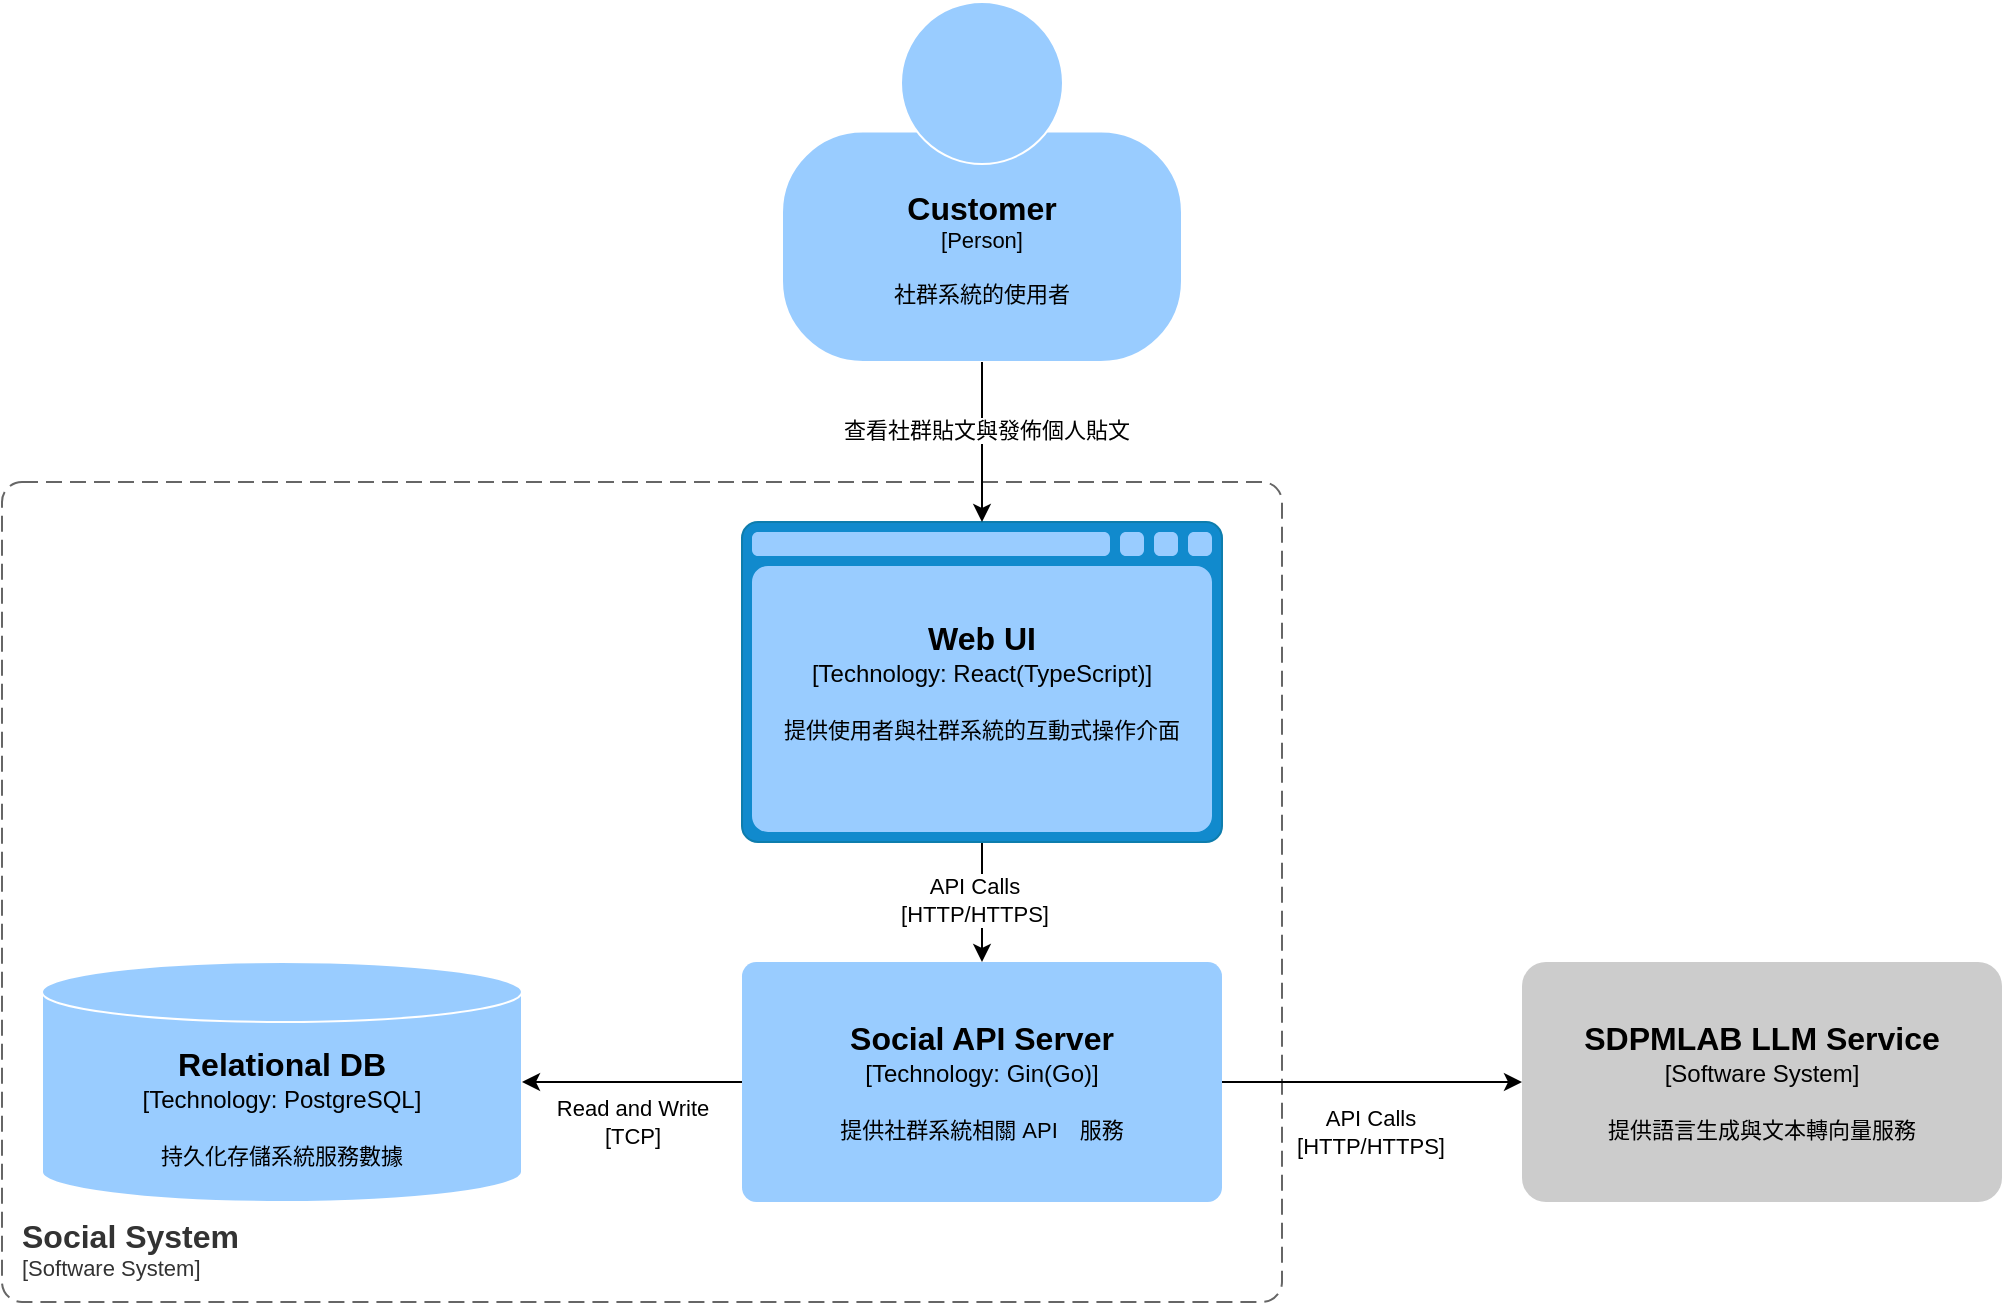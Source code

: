<mxfile>
    <diagram id="PbsMmPjQBQPfxZd2QchS" name="c4-container">
        <mxGraphModel dx="270" dy="1758" grid="1" gridSize="10" guides="1" tooltips="1" connect="1" arrows="1" fold="1" page="1" pageScale="1" pageWidth="850" pageHeight="1100" math="0" shadow="0">
            <root>
                <mxCell id="0"/>
                <mxCell id="1" parent="0"/>
                <object placeholders="1" c4Name="Social System" c4Type="SystemScopeBoundary" c4Application="Software System" label="&lt;font style=&quot;font-size: 16px&quot;&gt;&lt;b&gt;&lt;div style=&quot;text-align: left&quot;&gt;%c4Name%&lt;/div&gt;&lt;/b&gt;&lt;/font&gt;&lt;div style=&quot;text-align: left&quot;&gt;[%c4Application%]&lt;/div&gt;" id="Whc_xYzW9EuP3trF1yJi-1">
                    <mxCell style="rounded=1;fontSize=11;whiteSpace=wrap;html=1;dashed=1;arcSize=20;fillColor=none;strokeColor=#666666;fontColor=#333333;labelBackgroundColor=none;align=left;verticalAlign=bottom;labelBorderColor=none;spacingTop=0;spacing=10;dashPattern=8 4;metaEdit=1;rotatable=0;perimeter=rectanglePerimeter;noLabel=0;labelPadding=0;allowArrows=0;connectable=0;expand=0;recursiveResize=0;editable=1;pointerEvents=0;absoluteArcSize=1;points=[[0.25,0,0],[0.5,0,0],[0.75,0,0],[1,0.25,0],[1,0.5,0],[1,0.75,0],[0.75,1,0],[0.5,1,0],[0.25,1,0],[0,0.75,0],[0,0.5,0],[0,0.25,0]];" parent="1" vertex="1">
                        <mxGeometry x="890" y="-100" width="640" height="410" as="geometry"/>
                    </mxCell>
                </object>
                <mxCell id="Whc_xYzW9EuP3trF1yJi-2" style="edgeStyle=none;html=1;" parent="1" source="Whc_xYzW9EuP3trF1yJi-4" target="Whc_xYzW9EuP3trF1yJi-6" edge="1">
                    <mxGeometry relative="1" as="geometry"/>
                </mxCell>
                <mxCell id="Whc_xYzW9EuP3trF1yJi-3" value="&lt;div&gt;API Calls&lt;/div&gt;&lt;span style=&quot;color: rgb(0, 0, 0);&quot;&gt;[HTTP/HTTPS]&lt;/span&gt;" style="edgeLabel;html=1;align=center;verticalAlign=middle;resizable=0;points=[];" parent="Whc_xYzW9EuP3trF1yJi-2" vertex="1" connectable="0">
                    <mxGeometry x="-0.042" y="-4" relative="1" as="geometry">
                        <mxPoint as="offset"/>
                    </mxGeometry>
                </mxCell>
                <object c4Name="Web UI" c4Type="Technology" c4Technology="React(TypeScript)" c4Description="提供使用者與社群系統的互動式操作介面" label="&lt;font style=&quot;font-size: 16px&quot;&gt;&lt;b&gt;%c4Name%&lt;/b&gt;&lt;/font&gt;&lt;div&gt;[%c4Type%:&amp;nbsp;%c4Technology%]&lt;/div&gt;&lt;br&gt;&lt;div&gt;&lt;font style=&quot;font-size: 11px&quot;&gt;&lt;font&gt;%c4Description%&lt;/font&gt;&lt;/font&gt;&lt;/div&gt;" placeholders="1" id="Whc_xYzW9EuP3trF1yJi-4">
                    <mxCell style="shape=mxgraph.c4.webBrowserContainer2;whiteSpace=wrap;html=1;boundedLbl=1;rounded=0;labelBackgroundColor=none;strokeColor=#FFFFFF;fillColor=light-dark(#99CCFF,#CCE5FF);strokeColor=#118ACD;strokeColor2=#0E7DAD;fontSize=12;fontColor=default;align=center;metaEdit=1;points=[[0.5,0,0],[1,0.25,0],[1,0.5,0],[1,0.75,0],[0.5,1,0],[0,0.75,0],[0,0.5,0],[0,0.25,0]];resizable=0;" parent="1" vertex="1">
                        <mxGeometry x="1260" y="-80" width="240" height="160" as="geometry"/>
                    </mxCell>
                </object>
                <object placeholders="1" c4Name="Customer" c4Type="Person" c4Description="社群系統的使用者" label="&lt;font style=&quot;font-size: 16px&quot;&gt;&lt;b&gt;%c4Name%&lt;/b&gt;&lt;/font&gt;&lt;div&gt;[%c4Type%]&lt;/div&gt;&lt;br&gt;&lt;div&gt;&lt;font style=&quot;font-size: 11px&quot;&gt;&lt;font&gt;%c4Description%&lt;/font&gt;&lt;/font&gt;&lt;/div&gt;" id="Whc_xYzW9EuP3trF1yJi-5">
                    <mxCell style="html=1;fontSize=11;dashed=0;whiteSpace=wrap;fillColor=light-dark(#99CCFF,#FFFFFF);strokeColor=#FFFFFF;fontColor=default;shape=mxgraph.c4.person2;align=center;metaEdit=1;points=[[0.5,0,0],[1,0.5,0],[1,0.75,0],[0.75,1,0],[0.5,1,0],[0.25,1,0],[0,0.75,0],[0,0.5,0]];resizable=0;labelBorderColor=none;textShadow=0;labelBackgroundColor=none;" parent="1" vertex="1">
                        <mxGeometry x="1280" y="-340" width="200" height="180" as="geometry"/>
                    </mxCell>
                </object>
                <object placeholders="1" c4Name="Social API Server" c4Type="Technology" c4Technology="Gin(Go)" c4Description="提供社群系統相關 API　服務" label="&lt;font style=&quot;font-size: 16px&quot;&gt;&lt;b&gt;%c4Name%&lt;/b&gt;&lt;/font&gt;&lt;div&gt;[%c4Type%: %c4Technology%]&lt;/div&gt;&lt;br&gt;&lt;div&gt;&lt;font style=&quot;font-size: 11px&quot;&gt;%c4Description%&lt;/font&gt;&lt;/div&gt;" id="Whc_xYzW9EuP3trF1yJi-6">
                    <mxCell style="rounded=1;whiteSpace=wrap;html=1;labelBackgroundColor=none;fillColor=#99CCFF;fontColor=default;align=center;arcSize=6;strokeColor=none;metaEdit=1;resizable=0;points=[[0.25,0,0],[0.5,0,0],[0.75,0,0],[1,0.25,0],[1,0.5,0],[1,0.75,0],[0.75,1,0],[0.5,1,0],[0.25,1,0],[0,0.75,0],[0,0.5,0],[0,0.25,0]];" parent="1" vertex="1">
                        <mxGeometry x="1260" y="140" width="240" height="120" as="geometry"/>
                    </mxCell>
                </object>
                <object placeholders="1" c4Name="Relational DB" c4Type="Technology" c4Technology="PostgreSQL" c4Description="持久化存儲系統服務數據" label="&lt;font style=&quot;font-size: 16px&quot;&gt;&lt;b&gt;%c4Name%&lt;/b&gt;&lt;/font&gt;&lt;div&gt;[%c4Type%:&amp;nbsp;%c4Technology%]&lt;/div&gt;&lt;br&gt;&lt;div&gt;&lt;font style=&quot;font-size: 11px&quot;&gt;&lt;font&gt;%c4Description%&lt;/font&gt;&lt;/font&gt;&lt;/div&gt;" id="Whc_xYzW9EuP3trF1yJi-7">
                    <mxCell style="shape=cylinder3;size=15;whiteSpace=wrap;html=1;boundedLbl=1;rounded=0;labelBackgroundColor=none;fillColor=#99CCFF;fontSize=12;fontColor=default;align=center;strokeColor=#FFFFFF;metaEdit=1;points=[[0.5,0,0],[1,0.25,0],[1,0.5,0],[1,0.75,0],[0.5,1,0],[0,0.75,0],[0,0.5,0],[0,0.25,0]];resizable=0;" parent="1" vertex="1">
                        <mxGeometry x="910" y="140" width="240" height="120" as="geometry"/>
                    </mxCell>
                </object>
                <object placeholders="1" c4Name="SDPMLAB LLM Service" c4Type="Software System" c4Description="提供語言生成與文本轉向量服務" label="&lt;font style=&quot;font-size: 16px&quot;&gt;&lt;b&gt;%c4Name%&lt;/b&gt;&lt;/font&gt;&lt;div&gt;[%c4Type%]&lt;/div&gt;&lt;br&gt;&lt;div&gt;&lt;font style=&quot;font-size: 11px&quot;&gt;&lt;font&gt;%c4Description%&lt;/font&gt;&lt;/font&gt;&lt;/div&gt;" id="Whc_xYzW9EuP3trF1yJi-8">
                    <mxCell style="rounded=1;whiteSpace=wrap;html=1;labelBackgroundColor=none;fillColor=#CCCCCC;fontColor=default;align=center;arcSize=10;strokeColor=none;metaEdit=1;resizable=0;points=[[0.25,0,0],[0.5,0,0],[0.75,0,0],[1,0.25,0],[1,0.5,0],[1,0.75,0],[0.75,1,0],[0.5,1,0],[0.25,1,0],[0,0.75,0],[0,0.5,0],[0,0.25,0]];" parent="1" vertex="1">
                        <mxGeometry x="1650" y="140" width="240" height="120" as="geometry"/>
                    </mxCell>
                </object>
                <mxCell id="Whc_xYzW9EuP3trF1yJi-9" style="edgeStyle=none;html=1;entryX=0;entryY=0.5;entryDx=0;entryDy=0;entryPerimeter=0;" parent="1" source="Whc_xYzW9EuP3trF1yJi-6" target="Whc_xYzW9EuP3trF1yJi-8" edge="1">
                    <mxGeometry relative="1" as="geometry"/>
                </mxCell>
                <mxCell id="Whc_xYzW9EuP3trF1yJi-10" value="&lt;div&gt;API Calls&lt;/div&gt;&lt;span style=&quot;color: rgb(0, 0, 0);&quot;&gt;[HTTP/HTTPS]&lt;/span&gt;" style="edgeLabel;html=1;align=center;verticalAlign=middle;resizable=0;points=[];" parent="Whc_xYzW9EuP3trF1yJi-9" vertex="1" connectable="0">
                    <mxGeometry x="-0.258" y="-2" relative="1" as="geometry">
                        <mxPoint x="18" y="23" as="offset"/>
                    </mxGeometry>
                </mxCell>
                <mxCell id="Whc_xYzW9EuP3trF1yJi-11" style="edgeStyle=none;html=1;entryX=1;entryY=0.5;entryDx=0;entryDy=0;entryPerimeter=0;" parent="1" source="Whc_xYzW9EuP3trF1yJi-6" target="Whc_xYzW9EuP3trF1yJi-7" edge="1">
                    <mxGeometry relative="1" as="geometry"/>
                </mxCell>
                <mxCell id="Whc_xYzW9EuP3trF1yJi-12" value="&lt;div&gt;Read and Write&lt;/div&gt;&lt;span style=&quot;color: rgb(0, 0, 0);&quot;&gt;[TCP]&lt;/span&gt;" style="edgeLabel;html=1;align=center;verticalAlign=middle;resizable=0;points=[];" parent="Whc_xYzW9EuP3trF1yJi-11" vertex="1" connectable="0">
                    <mxGeometry x="-0.021" y="4" relative="1" as="geometry">
                        <mxPoint x="-1" y="16" as="offset"/>
                    </mxGeometry>
                </mxCell>
                <mxCell id="Whc_xYzW9EuP3trF1yJi-13" style="edgeStyle=none;html=1;entryX=0.5;entryY=0;entryDx=0;entryDy=0;entryPerimeter=0;" parent="1" source="Whc_xYzW9EuP3trF1yJi-5" target="Whc_xYzW9EuP3trF1yJi-4" edge="1">
                    <mxGeometry relative="1" as="geometry"/>
                </mxCell>
                <mxCell id="Whc_xYzW9EuP3trF1yJi-14" value="查看社群貼文與發佈個人貼文" style="edgeLabel;html=1;align=center;verticalAlign=middle;resizable=0;points=[];" parent="Whc_xYzW9EuP3trF1yJi-13" vertex="1" connectable="0">
                    <mxGeometry x="-0.14" y="2" relative="1" as="geometry">
                        <mxPoint y="-1" as="offset"/>
                    </mxGeometry>
                </mxCell>
            </root>
        </mxGraphModel>
    </diagram>
    <diagram id="ApXefDYB7oNisbSgUvdr" name="Page-1">
        <mxGraphModel dx="1282" dy="1825" grid="1" gridSize="10" guides="1" tooltips="1" connect="1" arrows="1" fold="1" page="1" pageScale="1" pageWidth="850" pageHeight="1100" math="0" shadow="0">
            <root>
                <mxCell id="0"/>
                <mxCell id="1" parent="0"/>
                <mxCell id="5" value="" style="rounded=1;whiteSpace=wrap;html=1;arcSize=3;dashed=1;" parent="1" vertex="1">
                    <mxGeometry x="50" y="240" width="450" height="300" as="geometry"/>
                </mxCell>
                <mxCell id="15" style="edgeStyle=none;html=1;" edge="1" parent="1" source="7" target="8">
                    <mxGeometry relative="1" as="geometry"/>
                </mxCell>
                <mxCell id="17" value="&lt;div&gt;API Calls&lt;/div&gt;[HTTP/HTTPS]" style="edgeLabel;html=1;align=center;verticalAlign=middle;resizable=0;points=[];" vertex="1" connectable="0" parent="15">
                    <mxGeometry x="0.03" y="2" relative="1" as="geometry">
                        <mxPoint x="-2" y="-1" as="offset"/>
                    </mxGeometry>
                </mxCell>
                <mxCell id="7" value="&lt;b&gt;Web UI&lt;/b&gt;&lt;div&gt;[React(Typescript)]&lt;br&gt;&lt;br&gt;&lt;/div&gt;&lt;div&gt;提供使用者社交系統，前端網頁互動式操作介面&lt;/div&gt;" style="rounded=1;whiteSpace=wrap;html=1;arcSize=8;" parent="1" vertex="1">
                    <mxGeometry x="290" y="290" width="180" height="90" as="geometry"/>
                </mxCell>
                <mxCell id="12" style="edgeStyle=none;html=1;entryX=0;entryY=0.5;entryDx=0;entryDy=0;" parent="1" source="8" target="11" edge="1">
                    <mxGeometry relative="1" as="geometry"/>
                </mxCell>
                <mxCell id="13" value="&lt;div&gt;API Calls&lt;/div&gt;[HTTP/HTTPS]" style="edgeLabel;html=1;align=center;verticalAlign=middle;resizable=0;points=[];" parent="12" vertex="1" connectable="0">
                    <mxGeometry x="-0.186" y="-1" relative="1" as="geometry">
                        <mxPoint x="5" y="14" as="offset"/>
                    </mxGeometry>
                </mxCell>
                <mxCell id="14" style="edgeStyle=none;html=1;" edge="1" parent="1" source="8" target="9">
                    <mxGeometry relative="1" as="geometry"/>
                </mxCell>
                <mxCell id="16" value="&lt;div&gt;Read and Write&lt;/div&gt;[TCP]" style="edgeLabel;html=1;align=center;verticalAlign=middle;resizable=0;points=[];" vertex="1" connectable="0" parent="14">
                    <mxGeometry x="-0.011" y="2" relative="1" as="geometry">
                        <mxPoint y="13" as="offset"/>
                    </mxGeometry>
                </mxCell>
                <mxCell id="8" value="&lt;b&gt;API Server&lt;/b&gt;&lt;br&gt;&lt;div&gt;[Gin(Go)]&lt;/div&gt;&lt;div&gt;&lt;br&gt;&lt;/div&gt;&lt;div&gt;提供社交系統 API 服務與資料庫訪問&lt;/div&gt;" style="rounded=1;whiteSpace=wrap;html=1;arcSize=12;" parent="1" vertex="1">
                    <mxGeometry x="290" y="440" width="180" height="80" as="geometry"/>
                </mxCell>
                <mxCell id="9" value="&lt;div&gt;&lt;b&gt;Related DB&lt;/b&gt;&lt;/div&gt;[PostgreSQL]&lt;div&gt;&lt;br&gt;&lt;/div&gt;&lt;div&gt;持久化存儲系統服務數據&lt;/div&gt;" style="shape=cylinder3;whiteSpace=wrap;html=1;boundedLbl=1;backgroundOutline=1;size=10.8;" parent="1" vertex="1">
                    <mxGeometry x="70" y="430" width="120" height="100" as="geometry"/>
                </mxCell>
                <mxCell id="10" value="&lt;b&gt;Social System&lt;/b&gt;&lt;div&gt;[Software Sysstem]&lt;/div&gt;" style="text;html=1;align=center;verticalAlign=middle;whiteSpace=wrap;rounded=0;" parent="1" vertex="1">
                    <mxGeometry x="215" y="250" width="120" height="30" as="geometry"/>
                </mxCell>
                <mxCell id="11" value="&lt;b&gt;LLM API System&lt;/b&gt;&lt;div&gt;[Software System]&lt;/div&gt;&lt;div&gt;&lt;br&gt;&lt;/div&gt;&lt;div&gt;提供語言生成與文本轉向量服務&lt;/div&gt;" style="rounded=1;whiteSpace=wrap;html=1;arcSize=8;" parent="1" vertex="1">
                    <mxGeometry x="590" y="438.75" width="190" height="82.5" as="geometry"/>
                </mxCell>
                <object placeholders="1" c4Name="Social System" c4Type="SystemScopeBoundary" c4Application="Software System" label="&lt;font style=&quot;font-size: 16px&quot;&gt;&lt;b&gt;&lt;div style=&quot;text-align: left&quot;&gt;%c4Name%&lt;/div&gt;&lt;/b&gt;&lt;/font&gt;&lt;div style=&quot;text-align: left&quot;&gt;[%c4Application%]&lt;/div&gt;" id="21">
                    <mxCell style="rounded=1;fontSize=11;whiteSpace=wrap;html=1;dashed=1;arcSize=20;fillColor=none;strokeColor=#666666;fontColor=#333333;labelBackgroundColor=none;align=left;verticalAlign=bottom;labelBorderColor=none;spacingTop=0;spacing=10;dashPattern=8 4;metaEdit=1;rotatable=0;perimeter=rectanglePerimeter;noLabel=0;labelPadding=0;allowArrows=0;connectable=0;expand=0;recursiveResize=0;editable=1;pointerEvents=0;absoluteArcSize=1;points=[[0.25,0,0],[0.5,0,0],[0.75,0,0],[1,0.25,0],[1,0.5,0],[1,0.75,0],[0.75,1,0],[0.5,1,0],[0.25,1,0],[0,0.75,0],[0,0.5,0],[0,0.25,0]];" vertex="1" parent="1">
                        <mxGeometry x="890" y="-100" width="640" height="410" as="geometry"/>
                    </mxCell>
                </object>
                <mxCell id="30" style="edgeStyle=none;html=1;" edge="1" parent="1" source="23" target="25">
                    <mxGeometry relative="1" as="geometry"/>
                </mxCell>
                <mxCell id="31" value="&lt;div&gt;API Calls&lt;/div&gt;&lt;span style=&quot;color: rgb(0, 0, 0);&quot;&gt;[HTTP/HTTPS]&lt;/span&gt;" style="edgeLabel;html=1;align=center;verticalAlign=middle;resizable=0;points=[];" vertex="1" connectable="0" parent="30">
                    <mxGeometry x="-0.042" y="-4" relative="1" as="geometry">
                        <mxPoint as="offset"/>
                    </mxGeometry>
                </mxCell>
                <object c4Name="Web UI" c4Type="Technology" c4Technology="React(TypeScript)" c4Description="提供使用者與社群系統的互動式操作介面" label="&lt;font style=&quot;font-size: 16px&quot;&gt;&lt;b&gt;%c4Name%&lt;/b&gt;&lt;/font&gt;&lt;div&gt;[%c4Type%:&amp;nbsp;%c4Technology%]&lt;/div&gt;&lt;br&gt;&lt;div&gt;&lt;font style=&quot;font-size: 11px&quot;&gt;&lt;font&gt;%c4Description%&lt;/font&gt;&lt;/font&gt;&lt;/div&gt;" placeholders="1" id="23">
                    <mxCell style="shape=mxgraph.c4.webBrowserContainer2;whiteSpace=wrap;html=1;boundedLbl=1;rounded=0;labelBackgroundColor=none;strokeColor=#FFFFFF;fillColor=light-dark(#99CCFF,#CCE5FF);strokeColor=#118ACD;strokeColor2=#0E7DAD;fontSize=12;fontColor=default;align=center;metaEdit=1;points=[[0.5,0,0],[1,0.25,0],[1,0.5,0],[1,0.75,0],[0.5,1,0],[0,0.75,0],[0,0.5,0],[0,0.25,0]];resizable=0;" vertex="1" parent="1">
                        <mxGeometry x="1260" y="-80" width="240" height="160" as="geometry"/>
                    </mxCell>
                </object>
                <object placeholders="1" c4Name="Customer" c4Type="Person" c4Description="社群系統的使用者" label="&lt;font style=&quot;font-size: 16px&quot;&gt;&lt;b&gt;%c4Name%&lt;/b&gt;&lt;/font&gt;&lt;div&gt;[%c4Type%]&lt;/div&gt;&lt;br&gt;&lt;div&gt;&lt;font style=&quot;font-size: 11px&quot;&gt;&lt;font&gt;%c4Description%&lt;/font&gt;&lt;/font&gt;&lt;/div&gt;" id="24">
                    <mxCell style="html=1;fontSize=11;dashed=0;whiteSpace=wrap;fillColor=light-dark(#99CCFF,#FFFFFF);strokeColor=none;fontColor=#FFFFFF;shape=mxgraph.c4.person2;align=center;metaEdit=1;points=[[0.5,0,0],[1,0.5,0],[1,0.75,0],[0.75,1,0],[0.5,1,0],[0.25,1,0],[0,0.75,0],[0,0.5,0]];resizable=0;labelBorderColor=none;textShadow=0;labelBackgroundColor=none;" vertex="1" parent="1">
                        <mxGeometry x="1280" y="-360" width="200" height="180" as="geometry"/>
                    </mxCell>
                </object>
                <object placeholders="1" c4Name="API Server" c4Type="Technology" c4Technology="Gin(Go)" c4Description="提供社群系統相關 API　服務" label="&lt;font style=&quot;font-size: 16px&quot;&gt;&lt;b&gt;%c4Name%&lt;/b&gt;&lt;/font&gt;&lt;div&gt;[%c4Type%: %c4Technology%]&lt;/div&gt;&lt;br&gt;&lt;div&gt;&lt;font style=&quot;font-size: 11px&quot;&gt;%c4Description%&lt;/font&gt;&lt;/div&gt;" id="25">
                    <mxCell style="rounded=1;whiteSpace=wrap;html=1;labelBackgroundColor=none;fillColor=#99CCFF;fontColor=#ffffff;align=center;arcSize=6;strokeColor=none;metaEdit=1;resizable=0;points=[[0.25,0,0],[0.5,0,0],[0.75,0,0],[1,0.25,0],[1,0.5,0],[1,0.75,0],[0.75,1,0],[0.5,1,0],[0.25,1,0],[0,0.75,0],[0,0.5,0],[0,0.25,0]];" vertex="1" parent="1">
                        <mxGeometry x="1260" y="140" width="240" height="120" as="geometry"/>
                    </mxCell>
                </object>
                <object placeholders="1" c4Name="Relational DB" c4Type="Technology" c4Technology="PostgreSQL" c4Description="持久化存儲系統服務數據" label="&lt;font style=&quot;font-size: 16px&quot;&gt;&lt;b&gt;%c4Name%&lt;/b&gt;&lt;/font&gt;&lt;div&gt;[%c4Type%:&amp;nbsp;%c4Technology%]&lt;/div&gt;&lt;br&gt;&lt;div&gt;&lt;font style=&quot;font-size: 11px&quot;&gt;&lt;font&gt;%c4Description%&lt;/font&gt;&lt;/font&gt;&lt;/div&gt;" id="26">
                    <mxCell style="shape=cylinder3;size=15;whiteSpace=wrap;html=1;boundedLbl=1;rounded=0;labelBackgroundColor=none;fillColor=#99CCFF;fontSize=12;fontColor=default;align=center;strokeColor=#FFFFFF;metaEdit=1;points=[[0.5,0,0],[1,0.25,0],[1,0.5,0],[1,0.75,0],[0.5,1,0],[0,0.75,0],[0,0.5,0],[0,0.25,0]];resizable=0;" vertex="1" parent="1">
                        <mxGeometry x="910" y="140" width="240" height="120" as="geometry"/>
                    </mxCell>
                </object>
                <object placeholders="1" c4Name="LLM API System" c4Type="Software System" c4Description="提供語言生成與文本轉向量服務" label="&lt;font style=&quot;font-size: 16px&quot;&gt;&lt;b&gt;%c4Name%&lt;/b&gt;&lt;/font&gt;&lt;div&gt;[%c4Type%]&lt;/div&gt;&lt;br&gt;&lt;div&gt;&lt;font style=&quot;font-size: 11px&quot;&gt;&lt;font&gt;%c4Description%&lt;/font&gt;&lt;/font&gt;&lt;/div&gt;" id="27">
                    <mxCell style="rounded=1;whiteSpace=wrap;html=1;labelBackgroundColor=none;fillColor=#CCCCCC;fontColor=default;align=center;arcSize=10;strokeColor=none;metaEdit=1;resizable=0;points=[[0.25,0,0],[0.5,0,0],[0.75,0,0],[1,0.25,0],[1,0.5,0],[1,0.75,0],[0.75,1,0],[0.5,1,0],[0.25,1,0],[0,0.75,0],[0,0.5,0],[0,0.25,0]];" vertex="1" parent="1">
                        <mxGeometry x="1670" y="140" width="240" height="120" as="geometry"/>
                    </mxCell>
                </object>
                <mxCell id="28" style="edgeStyle=none;html=1;entryX=0;entryY=0.5;entryDx=0;entryDy=0;entryPerimeter=0;" edge="1" parent="1" source="25" target="27">
                    <mxGeometry relative="1" as="geometry"/>
                </mxCell>
                <mxCell id="29" value="&lt;div&gt;API Calls&lt;/div&gt;&lt;span style=&quot;color: rgb(0, 0, 0);&quot;&gt;[HTTP/HTTPS]&lt;/span&gt;" style="edgeLabel;html=1;align=center;verticalAlign=middle;resizable=0;points=[];" vertex="1" connectable="0" parent="28">
                    <mxGeometry x="-0.258" y="-2" relative="1" as="geometry">
                        <mxPoint x="18" y="23" as="offset"/>
                    </mxGeometry>
                </mxCell>
                <mxCell id="32" style="edgeStyle=none;html=1;entryX=1;entryY=0.5;entryDx=0;entryDy=0;entryPerimeter=0;" edge="1" parent="1" source="25" target="26">
                    <mxGeometry relative="1" as="geometry"/>
                </mxCell>
                <mxCell id="34" value="&lt;div&gt;Read and Write&lt;/div&gt;&lt;span style=&quot;color: rgb(0, 0, 0);&quot;&gt;[TCP]&lt;/span&gt;" style="edgeLabel;html=1;align=center;verticalAlign=middle;resizable=0;points=[];" vertex="1" connectable="0" parent="32">
                    <mxGeometry x="-0.021" y="4" relative="1" as="geometry">
                        <mxPoint x="-1" as="offset"/>
                    </mxGeometry>
                </mxCell>
                <mxCell id="35" style="edgeStyle=none;html=1;entryX=0.5;entryY=0;entryDx=0;entryDy=0;entryPerimeter=0;" edge="1" parent="1" source="24" target="23">
                    <mxGeometry relative="1" as="geometry"/>
                </mxCell>
                <mxCell id="36" value="查看社群貼文與發佈個人貼文" style="edgeLabel;html=1;align=center;verticalAlign=middle;resizable=0;points=[];" vertex="1" connectable="0" parent="35">
                    <mxGeometry x="-0.14" y="2" relative="1" as="geometry">
                        <mxPoint y="-1" as="offset"/>
                    </mxGeometry>
                </mxCell>
            </root>
        </mxGraphModel>
    </diagram>
</mxfile>